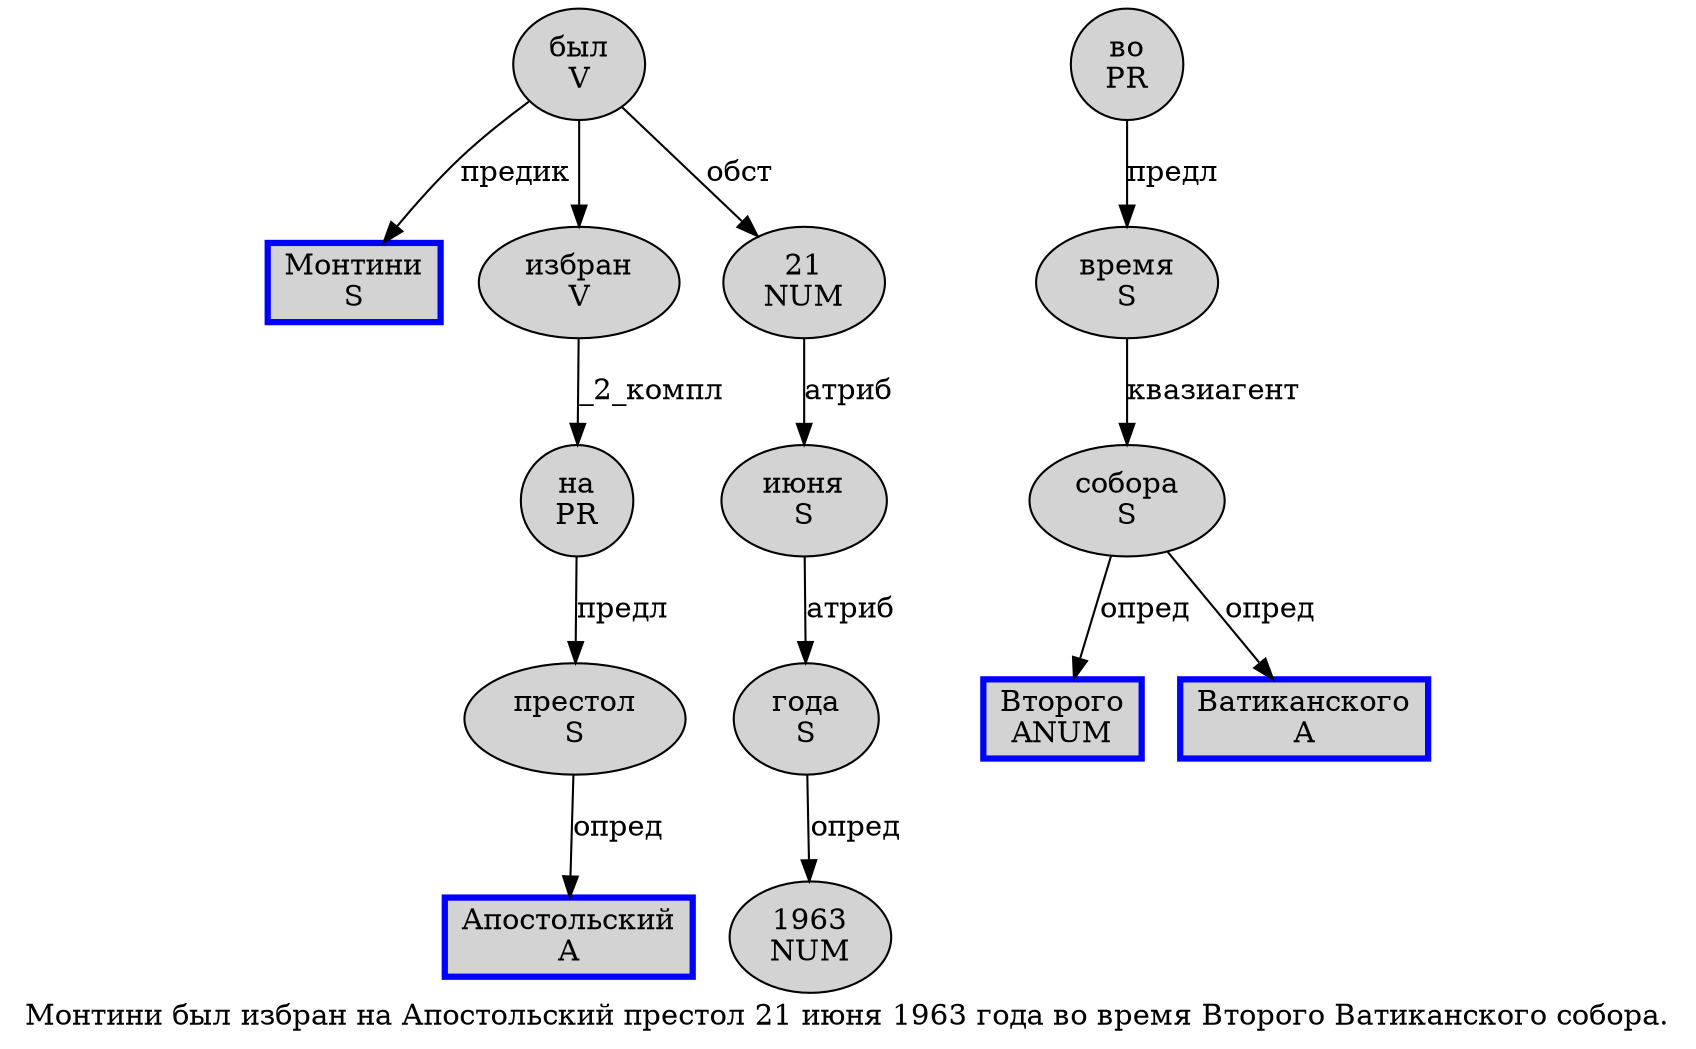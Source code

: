 digraph SENTENCE_1566 {
	graph [label="Монтини был избран на Апостольский престол 21 июня 1963 года во время Второго Ватиканского собора."]
	node [style=filled]
		0 [label="Монтини
S" color=blue fillcolor=lightgray penwidth=3 shape=box]
		1 [label="был
V" color="" fillcolor=lightgray penwidth=1 shape=ellipse]
		2 [label="избран
V" color="" fillcolor=lightgray penwidth=1 shape=ellipse]
		3 [label="на
PR" color="" fillcolor=lightgray penwidth=1 shape=ellipse]
		4 [label="Апостольский
A" color=blue fillcolor=lightgray penwidth=3 shape=box]
		5 [label="престол
S" color="" fillcolor=lightgray penwidth=1 shape=ellipse]
		6 [label="21
NUM" color="" fillcolor=lightgray penwidth=1 shape=ellipse]
		7 [label="июня
S" color="" fillcolor=lightgray penwidth=1 shape=ellipse]
		8 [label="1963
NUM" color="" fillcolor=lightgray penwidth=1 shape=ellipse]
		9 [label="года
S" color="" fillcolor=lightgray penwidth=1 shape=ellipse]
		10 [label="во
PR" color="" fillcolor=lightgray penwidth=1 shape=ellipse]
		11 [label="время
S" color="" fillcolor=lightgray penwidth=1 shape=ellipse]
		12 [label="Второго
ANUM" color=blue fillcolor=lightgray penwidth=3 shape=box]
		13 [label="Ватиканского
A" color=blue fillcolor=lightgray penwidth=3 shape=box]
		14 [label="собора
S" color="" fillcolor=lightgray penwidth=1 shape=ellipse]
			7 -> 9 [label="атриб"]
			2 -> 3 [label="_2_компл"]
			14 -> 12 [label="опред"]
			14 -> 13 [label="опред"]
			9 -> 8 [label="опред"]
			5 -> 4 [label="опред"]
			6 -> 7 [label="атриб"]
			1 -> 0 [label="предик"]
			1 -> 2
			1 -> 6 [label="обст"]
			11 -> 14 [label="квазиагент"]
			10 -> 11 [label="предл"]
			3 -> 5 [label="предл"]
}